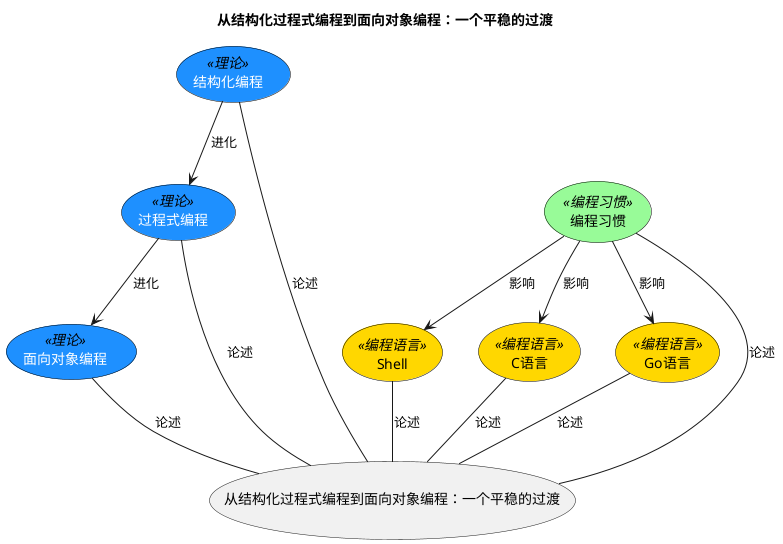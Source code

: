@startuml
title 从结构化过程式编程到面向对象编程：一个平稳的过渡

skinparam style strict
skinparam defaultFontName Microsoft YaHei
skinparam shadowing false
skinparam monochrome false
skinparam usecase {
BackgroundColor<<理论>> DodgerBlue
FontColor<<理论>> White
BorderColor<<理论>> Black
BackgroundColor<<编程习惯>> PaleGreen
FontColor<<编程习惯>> Black
BorderColor<<编程习惯>> Black
BackgroundColor<<编程语言>> Gold
FontColor<<编程语言>> Black
BorderColor<<编程语言>> Black
BackgroundColor<<文章>> Pink
FontColor<<文章>> Black
BorderColor<<文章>> Black
}

usecase Structured_Programming as "结构化编程" <<理论>>
usecase Procedural_Programming as "过程式编程" <<理论>>
usecase OOP as "面向对象编程" <<理论>>
usecase Habits as "编程习惯" <<编程习惯>>
usecase Shell as "Shell" <<编程语言>>
usecase C as "C语言" <<编程语言>>
usecase Go as "Go语言" <<编程语言>>
usecase Article as "从结构化过程式编程到面向对象编程：一个平稳的过渡"

Structured_Programming --> Procedural_Programming : "进化"
Procedural_Programming --> OOP : "进化"
Habits --> Shell : "影响"
Habits --> C : "影响"
Habits --> Go : "影响"
Structured_Programming -- Article : "论述"
Procedural_Programming -- Article : "论述"
OOP -- Article : "论述"
Habits -- Article : "论述"
Shell -- Article : "论述"
C -- Article : "论述"
Go -- Article : "论述"
@enduml